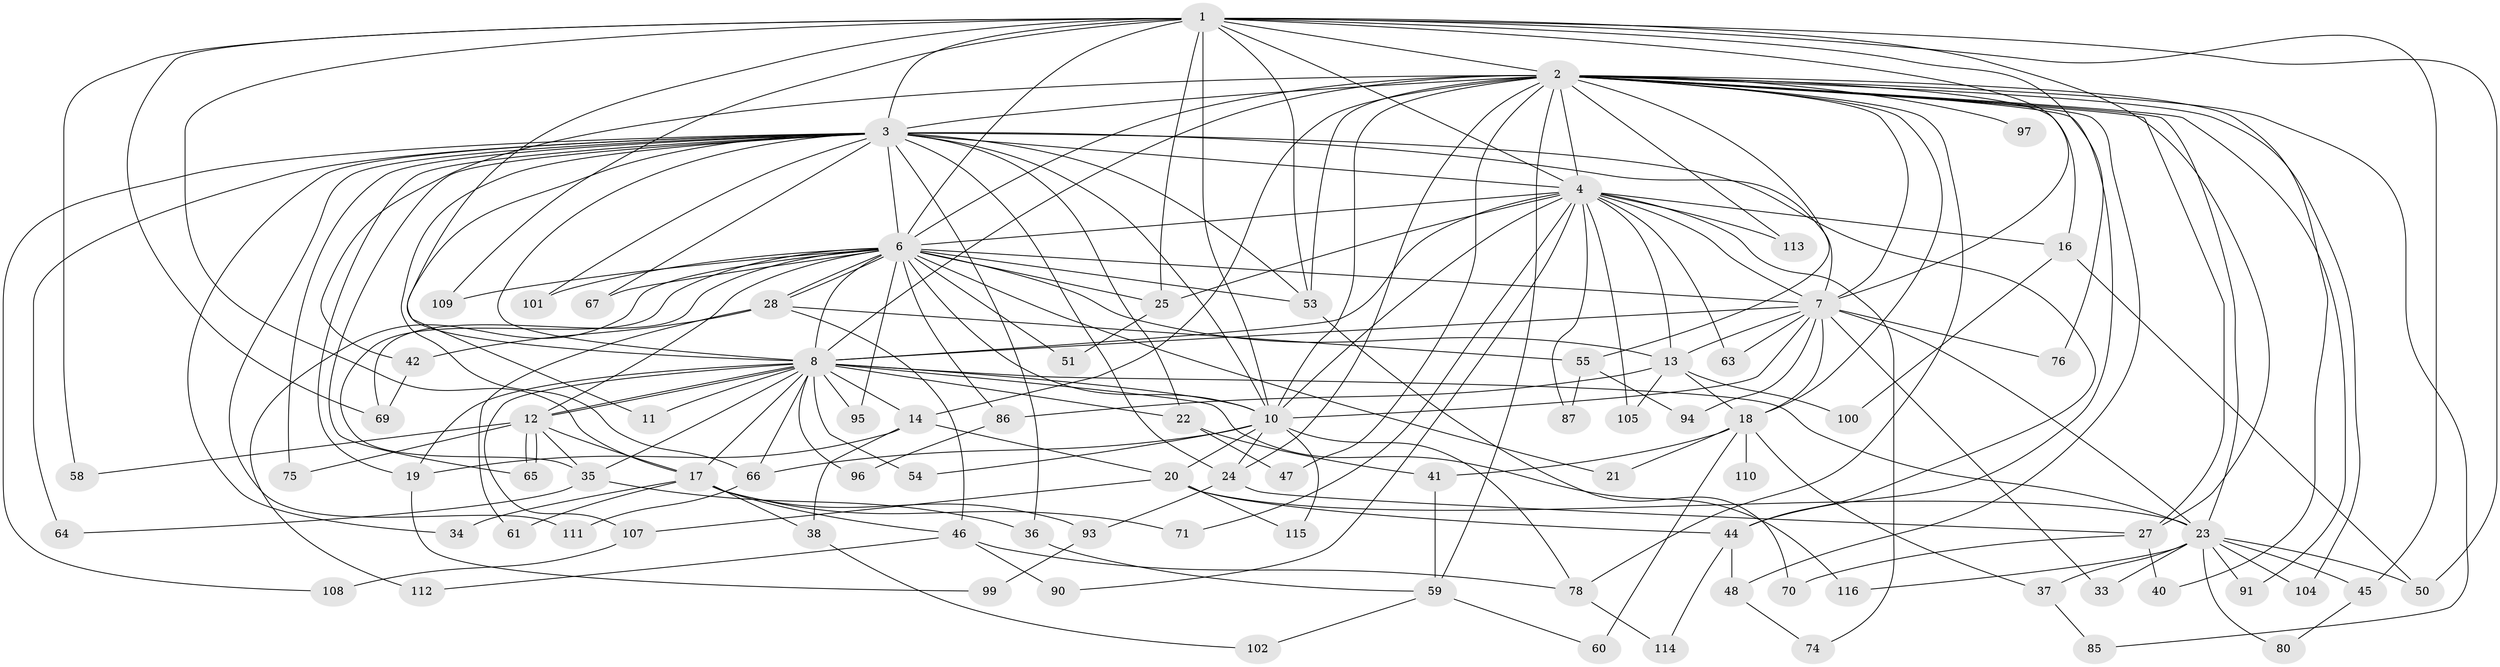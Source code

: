 // original degree distribution, {17: 0.00847457627118644, 18: 0.01694915254237288, 26: 0.00847457627118644, 19: 0.00847457627118644, 14: 0.00847457627118644, 24: 0.025423728813559324, 16: 0.00847457627118644, 2: 0.4745762711864407, 9: 0.00847457627118644, 6: 0.00847457627118644, 5: 0.0423728813559322, 3: 0.23728813559322035, 8: 0.01694915254237288, 4: 0.11016949152542373, 11: 0.00847457627118644, 7: 0.00847457627118644}
// Generated by graph-tools (version 1.1) at 2025/11/02/27/25 16:11:08]
// undirected, 86 vertices, 202 edges
graph export_dot {
graph [start="1"]
  node [color=gray90,style=filled];
  1 [super="+5"];
  2 [super="+9"];
  3 [super="+52"];
  4 [super="+68"];
  6 [super="+57"];
  7 [super="+43"];
  8 [super="+82"];
  10 [super="+26"];
  11;
  12 [super="+77"];
  13 [super="+73"];
  14 [super="+15"];
  16 [super="+83"];
  17 [super="+39"];
  18 [super="+31"];
  19 [super="+30"];
  20 [super="+92"];
  21;
  22;
  23 [super="+89"];
  24 [super="+29"];
  25 [super="+117"];
  27 [super="+32"];
  28 [super="+49"];
  33;
  34;
  35 [super="+62"];
  36;
  37;
  38;
  40;
  41 [super="+84"];
  42;
  44 [super="+72"];
  45 [super="+81"];
  46 [super="+79"];
  47;
  48;
  50 [super="+88"];
  51;
  53 [super="+56"];
  54;
  55;
  58 [super="+118"];
  59;
  60;
  61;
  63;
  64;
  65 [super="+98"];
  66 [super="+106"];
  67;
  69 [super="+103"];
  70;
  71;
  74;
  75;
  76;
  78;
  80;
  85;
  86;
  87;
  90;
  91;
  93;
  94;
  95;
  96;
  97;
  99;
  100;
  101;
  102;
  104;
  105;
  107;
  108;
  109;
  110;
  111;
  112;
  113;
  114;
  115;
  116;
  1 -- 2 [weight=4];
  1 -- 3 [weight=2];
  1 -- 4 [weight=2];
  1 -- 6 [weight=2];
  1 -- 7 [weight=2];
  1 -- 8 [weight=2];
  1 -- 10 [weight=3];
  1 -- 25;
  1 -- 27;
  1 -- 45 [weight=2];
  1 -- 50;
  1 -- 53;
  1 -- 76;
  1 -- 69;
  1 -- 109;
  1 -- 17;
  1 -- 58 [weight=2];
  2 -- 3 [weight=3];
  2 -- 4 [weight=2];
  2 -- 6 [weight=2];
  2 -- 7 [weight=2];
  2 -- 8 [weight=2];
  2 -- 10 [weight=2];
  2 -- 14 [weight=2];
  2 -- 16 [weight=2];
  2 -- 27;
  2 -- 40;
  2 -- 59;
  2 -- 91;
  2 -- 97 [weight=2];
  2 -- 78;
  2 -- 18;
  2 -- 85;
  2 -- 23;
  2 -- 24;
  2 -- 104;
  2 -- 42;
  2 -- 44;
  2 -- 47;
  2 -- 48;
  2 -- 113;
  2 -- 53;
  2 -- 55;
  3 -- 4;
  3 -- 6;
  3 -- 7;
  3 -- 8;
  3 -- 10;
  3 -- 11;
  3 -- 22;
  3 -- 34;
  3 -- 36;
  3 -- 44;
  3 -- 64;
  3 -- 66;
  3 -- 67;
  3 -- 75;
  3 -- 101;
  3 -- 108;
  3 -- 111;
  3 -- 19;
  3 -- 53;
  3 -- 65;
  3 -- 24;
  4 -- 6;
  4 -- 7 [weight=2];
  4 -- 8;
  4 -- 10;
  4 -- 13;
  4 -- 16;
  4 -- 63;
  4 -- 74;
  4 -- 87;
  4 -- 90;
  4 -- 105;
  4 -- 113;
  4 -- 71;
  4 -- 25;
  6 -- 7;
  6 -- 8;
  6 -- 10;
  6 -- 13;
  6 -- 21;
  6 -- 25;
  6 -- 28 [weight=2];
  6 -- 28;
  6 -- 35;
  6 -- 51;
  6 -- 86;
  6 -- 95;
  6 -- 101;
  6 -- 109;
  6 -- 112;
  6 -- 67;
  6 -- 12;
  6 -- 53;
  6 -- 69;
  7 -- 8;
  7 -- 10;
  7 -- 18 [weight=2];
  7 -- 23;
  7 -- 33;
  7 -- 63;
  7 -- 76;
  7 -- 94;
  7 -- 13;
  8 -- 10 [weight=2];
  8 -- 11;
  8 -- 12;
  8 -- 12;
  8 -- 14;
  8 -- 19;
  8 -- 22;
  8 -- 54;
  8 -- 66;
  8 -- 95;
  8 -- 96;
  8 -- 116;
  8 -- 17;
  8 -- 107;
  8 -- 23;
  8 -- 35;
  10 -- 20;
  10 -- 24;
  10 -- 54;
  10 -- 78;
  10 -- 115;
  10 -- 66;
  12 -- 17;
  12 -- 35;
  12 -- 58;
  12 -- 65;
  12 -- 65;
  12 -- 75;
  13 -- 18;
  13 -- 100;
  13 -- 105;
  13 -- 86;
  14 -- 19;
  14 -- 20;
  14 -- 38;
  16 -- 50;
  16 -- 100;
  17 -- 34;
  17 -- 38;
  17 -- 46;
  17 -- 71;
  17 -- 93;
  17 -- 61;
  18 -- 21;
  18 -- 37;
  18 -- 41;
  18 -- 60;
  18 -- 110 [weight=2];
  19 -- 99;
  20 -- 44;
  20 -- 107;
  20 -- 115;
  20 -- 23;
  22 -- 41;
  22 -- 47;
  23 -- 33;
  23 -- 37;
  23 -- 45;
  23 -- 80;
  23 -- 104;
  23 -- 116;
  23 -- 91;
  23 -- 50;
  24 -- 27;
  24 -- 93;
  25 -- 51;
  27 -- 40;
  27 -- 70;
  28 -- 42;
  28 -- 46;
  28 -- 55;
  28 -- 61;
  35 -- 36;
  35 -- 64;
  36 -- 59;
  37 -- 85;
  38 -- 102;
  41 -- 59;
  42 -- 69;
  44 -- 48;
  44 -- 114;
  45 -- 80;
  46 -- 112;
  46 -- 78;
  46 -- 90;
  48 -- 74;
  53 -- 70;
  55 -- 87;
  55 -- 94;
  59 -- 60;
  59 -- 102;
  66 -- 111;
  78 -- 114;
  86 -- 96;
  93 -- 99;
  107 -- 108;
}
